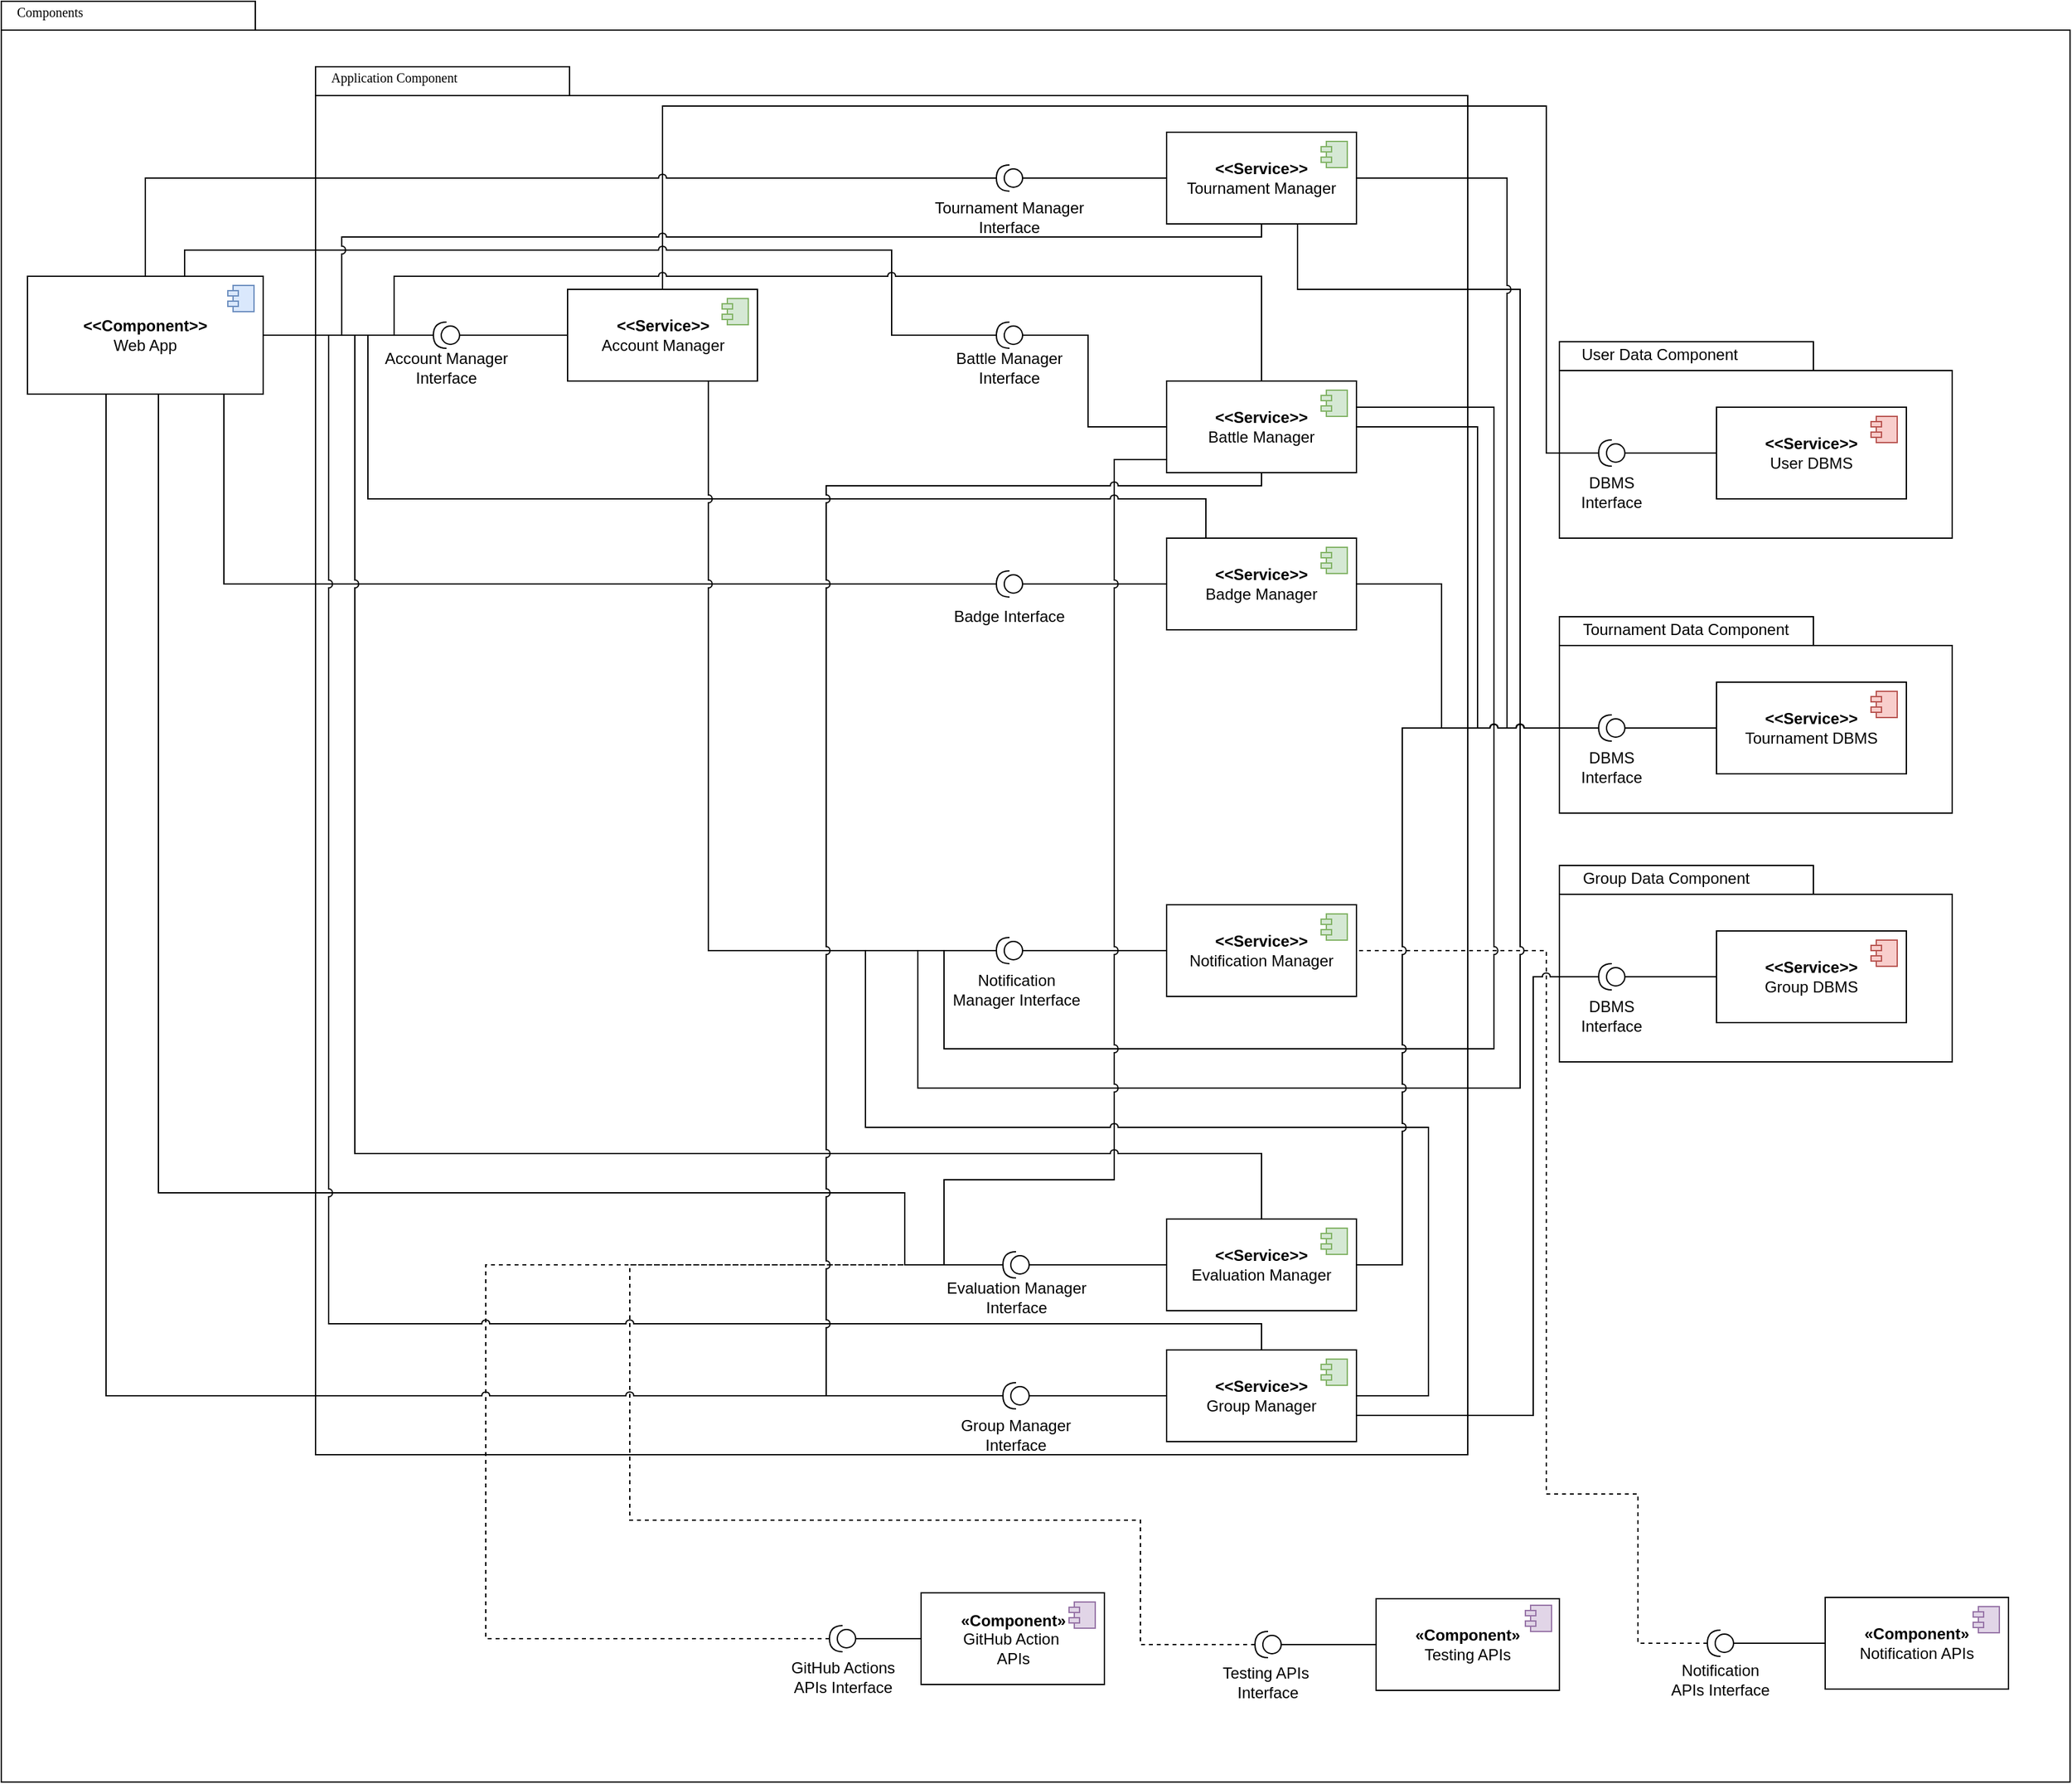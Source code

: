 <mxfile version="22.1.16" type="device">
  <diagram name="Page-1" id="OueMdNKlh8Kx6tgulEsc">
    <mxGraphModel dx="1232" dy="1146" grid="1" gridSize="10" guides="1" tooltips="1" connect="1" arrows="1" fold="1" page="1" pageScale="1" pageWidth="827" pageHeight="1169" math="0" shadow="0">
      <root>
        <mxCell id="0" />
        <mxCell id="1" parent="0" />
        <mxCell id="G7fX_YhACkhLRDJqQzmJ-1" value="" style="shape=folder;fontStyle=1;spacingTop=10;tabWidth=194;tabHeight=22;tabPosition=left;html=1;rounded=0;shadow=0;comic=0;labelBackgroundColor=none;strokeWidth=1;fillColor=none;fontFamily=Verdana;fontSize=10;align=center;" parent="1" vertex="1">
          <mxGeometry x="260" y="260" width="1580" height="1360" as="geometry" />
        </mxCell>
        <mxCell id="G7fX_YhACkhLRDJqQzmJ-2" value="Components" style="text;html=1;align=left;verticalAlign=top;spacingTop=-4;fontSize=10;fontFamily=Verdana" parent="1" vertex="1">
          <mxGeometry x="270" y="260" width="130" height="20" as="geometry" />
        </mxCell>
        <mxCell id="G7fX_YhACkhLRDJqQzmJ-3" value="&lt;div&gt;&lt;b&gt;&amp;lt;&amp;lt;Component&amp;gt;&amp;gt;&lt;/b&gt;&lt;/div&gt;&lt;div&gt;Web App&lt;br&gt;&lt;/div&gt;" style="html=1;dropTarget=0;whiteSpace=wrap;" parent="1" vertex="1">
          <mxGeometry x="280" y="470" width="180" height="90" as="geometry" />
        </mxCell>
        <mxCell id="G7fX_YhACkhLRDJqQzmJ-4" value="" style="shape=module;jettyWidth=8;jettyHeight=4;fillColor=#dae8fc;strokeColor=#6c8ebf;" parent="G7fX_YhACkhLRDJqQzmJ-3" vertex="1">
          <mxGeometry x="1" width="20" height="20" relative="1" as="geometry">
            <mxPoint x="-27" y="7" as="offset" />
          </mxGeometry>
        </mxCell>
        <mxCell id="G7fX_YhACkhLRDJqQzmJ-5" value="" style="shape=folder;fontStyle=1;spacingTop=10;tabWidth=194;tabHeight=22;tabPosition=left;html=1;rounded=0;shadow=0;comic=0;labelBackgroundColor=none;strokeWidth=1;fillColor=none;fontFamily=Verdana;fontSize=10;align=center;" parent="1" vertex="1">
          <mxGeometry x="500" y="310" width="880" height="1060" as="geometry" />
        </mxCell>
        <mxCell id="G7fX_YhACkhLRDJqQzmJ-6" value="Application Component" style="text;html=1;align=left;verticalAlign=top;spacingTop=-4;fontSize=10;fontFamily=Verdana" parent="1" vertex="1">
          <mxGeometry x="510" y="310" width="130" height="20" as="geometry" />
        </mxCell>
        <mxCell id="G7fX_YhACkhLRDJqQzmJ-7" value="&lt;div&gt;&lt;b&gt;&amp;lt;&amp;lt;Service&amp;gt;&amp;gt;&lt;/b&gt;&lt;/div&gt;&lt;div&gt;Account Manager&lt;br&gt;&lt;/div&gt;" style="html=1;dropTarget=0;whiteSpace=wrap;" parent="1" vertex="1">
          <mxGeometry x="692.5" y="480" width="145" height="70" as="geometry" />
        </mxCell>
        <mxCell id="G7fX_YhACkhLRDJqQzmJ-8" value="" style="shape=module;jettyWidth=8;jettyHeight=4;fillColor=#d5e8d4;strokeColor=#82b366;" parent="G7fX_YhACkhLRDJqQzmJ-7" vertex="1">
          <mxGeometry x="1" width="20" height="20" relative="1" as="geometry">
            <mxPoint x="-27" y="7" as="offset" />
          </mxGeometry>
        </mxCell>
        <mxCell id="G7fX_YhACkhLRDJqQzmJ-9" value="" style="ellipse;whiteSpace=wrap;html=1;align=center;aspect=fixed;fillColor=none;strokeColor=none;resizable=0;perimeter=centerPerimeter;rotatable=0;allowArrows=0;points=[];outlineConnect=1;" parent="1" vertex="1">
          <mxGeometry x="760" y="510" width="10" height="10" as="geometry" />
        </mxCell>
        <mxCell id="G7fX_YhACkhLRDJqQzmJ-10" value="&lt;div&gt;&lt;b&gt;«Component»&lt;/b&gt;&lt;/div&gt;&lt;div&gt;GitHub Action&amp;nbsp;&lt;/div&gt;&lt;div&gt;APIs&lt;/div&gt;" style="html=1;dropTarget=0;whiteSpace=wrap;" parent="1" vertex="1">
          <mxGeometry x="962.5" y="1475.5" width="140" height="70" as="geometry" />
        </mxCell>
        <mxCell id="G7fX_YhACkhLRDJqQzmJ-11" value="" style="shape=module;jettyWidth=8;jettyHeight=4;fillColor=#e1d5e7;strokeColor=#9673a6;" parent="G7fX_YhACkhLRDJqQzmJ-10" vertex="1">
          <mxGeometry x="1" width="20" height="20" relative="1" as="geometry">
            <mxPoint x="-27" y="7" as="offset" />
          </mxGeometry>
        </mxCell>
        <mxCell id="G7fX_YhACkhLRDJqQzmJ-12" style="edgeStyle=orthogonalEdgeStyle;rounded=0;orthogonalLoop=1;jettySize=auto;html=1;endArrow=none;endFill=0;" parent="1" source="G7fX_YhACkhLRDJqQzmJ-13" target="G7fX_YhACkhLRDJqQzmJ-10" edge="1">
          <mxGeometry relative="1" as="geometry" />
        </mxCell>
        <mxCell id="G7fX_YhACkhLRDJqQzmJ-13" value="" style="shape=providedRequiredInterface;html=1;verticalLabelPosition=bottom;sketch=0;rotation=-180;" parent="1" vertex="1">
          <mxGeometry x="892.5" y="1500.5" width="20" height="20" as="geometry" />
        </mxCell>
        <mxCell id="G7fX_YhACkhLRDJqQzmJ-14" value="&lt;div&gt;GitHub Actions&lt;/div&gt;&lt;div&gt;APIs Interface&lt;br&gt;&lt;/div&gt;" style="text;html=1;strokeColor=none;fillColor=none;align=center;verticalAlign=middle;whiteSpace=wrap;rounded=0;" parent="1" vertex="1">
          <mxGeometry x="837.5" y="1524.5" width="130" height="30" as="geometry" />
        </mxCell>
        <mxCell id="G7fX_YhACkhLRDJqQzmJ-15" style="edgeStyle=orthogonalEdgeStyle;rounded=0;orthogonalLoop=1;jettySize=auto;html=1;endArrow=none;endFill=0;jumpStyle=arc;" parent="1" source="G7fX_YhACkhLRDJqQzmJ-16" target="G7fX_YhACkhLRDJqQzmJ-7" edge="1">
          <mxGeometry relative="1" as="geometry" />
        </mxCell>
        <mxCell id="G7fX_YhACkhLRDJqQzmJ-16" value="" style="shape=providedRequiredInterface;html=1;verticalLabelPosition=bottom;sketch=0;rotation=-180;" parent="1" vertex="1">
          <mxGeometry x="590" y="505" width="20" height="20" as="geometry" />
        </mxCell>
        <mxCell id="G7fX_YhACkhLRDJqQzmJ-17" style="edgeStyle=orthogonalEdgeStyle;rounded=0;orthogonalLoop=1;jettySize=auto;html=1;entryX=1;entryY=0.5;entryDx=0;entryDy=0;entryPerimeter=0;endArrow=none;endFill=0;jumpStyle=arc;" parent="1" source="G7fX_YhACkhLRDJqQzmJ-3" target="G7fX_YhACkhLRDJqQzmJ-16" edge="1">
          <mxGeometry relative="1" as="geometry" />
        </mxCell>
        <mxCell id="G7fX_YhACkhLRDJqQzmJ-18" value="&lt;div&gt;Account Manager Interface&lt;/div&gt;" style="text;html=1;strokeColor=none;fillColor=none;align=center;verticalAlign=middle;whiteSpace=wrap;rounded=0;" parent="1" vertex="1">
          <mxGeometry x="545" y="525" width="110" height="30" as="geometry" />
        </mxCell>
        <mxCell id="G7fX_YhACkhLRDJqQzmJ-19" value="&lt;div&gt;&lt;b&gt;&amp;lt;&amp;lt;Service&amp;gt;&amp;gt;&lt;/b&gt;&lt;/div&gt;&lt;div&gt;Tournament Manager&lt;br&gt;&lt;/div&gt;" style="html=1;dropTarget=0;whiteSpace=wrap;" parent="1" vertex="1">
          <mxGeometry x="1150" y="360" width="145" height="70" as="geometry" />
        </mxCell>
        <mxCell id="G7fX_YhACkhLRDJqQzmJ-20" value="" style="shape=module;jettyWidth=8;jettyHeight=4;fillColor=#d5e8d4;strokeColor=#82b366;" parent="G7fX_YhACkhLRDJqQzmJ-19" vertex="1">
          <mxGeometry x="1" width="20" height="20" relative="1" as="geometry">
            <mxPoint x="-27" y="7" as="offset" />
          </mxGeometry>
        </mxCell>
        <mxCell id="G7fX_YhACkhLRDJqQzmJ-21" value="&lt;div&gt;&lt;b&gt;&amp;lt;&amp;lt;Service&amp;gt;&amp;gt;&lt;/b&gt;&lt;/div&gt;&lt;div&gt;Battle Manager&lt;br&gt;&lt;/div&gt;" style="html=1;dropTarget=0;whiteSpace=wrap;" parent="1" vertex="1">
          <mxGeometry x="1150" y="550" width="145" height="70" as="geometry" />
        </mxCell>
        <mxCell id="G7fX_YhACkhLRDJqQzmJ-22" value="" style="shape=module;jettyWidth=8;jettyHeight=4;fillColor=#d5e8d4;strokeColor=#82b366;" parent="G7fX_YhACkhLRDJqQzmJ-21" vertex="1">
          <mxGeometry x="1" width="20" height="20" relative="1" as="geometry">
            <mxPoint x="-27" y="7" as="offset" />
          </mxGeometry>
        </mxCell>
        <mxCell id="G7fX_YhACkhLRDJqQzmJ-23" value="&lt;div&gt;&lt;b&gt;&amp;lt;&amp;lt;Service&amp;gt;&amp;gt;&lt;/b&gt;&lt;/div&gt;&lt;div&gt;Badge Manager&lt;br&gt;&lt;/div&gt;" style="html=1;dropTarget=0;whiteSpace=wrap;" parent="1" vertex="1">
          <mxGeometry x="1150" y="670" width="145" height="70" as="geometry" />
        </mxCell>
        <mxCell id="G7fX_YhACkhLRDJqQzmJ-24" value="" style="shape=module;jettyWidth=8;jettyHeight=4;fillColor=#d5e8d4;strokeColor=#82b366;" parent="G7fX_YhACkhLRDJqQzmJ-23" vertex="1">
          <mxGeometry x="1" width="20" height="20" relative="1" as="geometry">
            <mxPoint x="-27" y="7" as="offset" />
          </mxGeometry>
        </mxCell>
        <mxCell id="G7fX_YhACkhLRDJqQzmJ-25" style="edgeStyle=orthogonalEdgeStyle;rounded=0;orthogonalLoop=1;jettySize=auto;html=1;endArrow=none;endFill=0;jumpStyle=arc;" parent="1" source="G7fX_YhACkhLRDJqQzmJ-26" target="G7fX_YhACkhLRDJqQzmJ-19" edge="1">
          <mxGeometry relative="1" as="geometry" />
        </mxCell>
        <mxCell id="G7fX_YhACkhLRDJqQzmJ-26" value="" style="shape=providedRequiredInterface;html=1;verticalLabelPosition=bottom;sketch=0;rotation=-180;" parent="1" vertex="1">
          <mxGeometry x="1020" y="385" width="20" height="20" as="geometry" />
        </mxCell>
        <mxCell id="G7fX_YhACkhLRDJqQzmJ-27" style="edgeStyle=orthogonalEdgeStyle;rounded=0;orthogonalLoop=1;jettySize=auto;html=1;entryX=0;entryY=0.5;entryDx=0;entryDy=0;endArrow=none;endFill=0;jumpStyle=arc;" parent="1" source="G7fX_YhACkhLRDJqQzmJ-28" target="G7fX_YhACkhLRDJqQzmJ-21" edge="1">
          <mxGeometry relative="1" as="geometry">
            <Array as="points">
              <mxPoint x="1090" y="515" />
              <mxPoint x="1090" y="585" />
            </Array>
          </mxGeometry>
        </mxCell>
        <mxCell id="G7fX_YhACkhLRDJqQzmJ-28" value="" style="shape=providedRequiredInterface;html=1;verticalLabelPosition=bottom;sketch=0;rotation=-180;" parent="1" vertex="1">
          <mxGeometry x="1020" y="505" width="20" height="20" as="geometry" />
        </mxCell>
        <mxCell id="G7fX_YhACkhLRDJqQzmJ-29" style="edgeStyle=orthogonalEdgeStyle;rounded=0;orthogonalLoop=1;jettySize=auto;html=1;endArrow=none;endFill=0;jumpStyle=arc;" parent="1" source="G7fX_YhACkhLRDJqQzmJ-30" target="G7fX_YhACkhLRDJqQzmJ-23" edge="1">
          <mxGeometry relative="1" as="geometry" />
        </mxCell>
        <mxCell id="G7fX_YhACkhLRDJqQzmJ-30" value="" style="shape=providedRequiredInterface;html=1;verticalLabelPosition=bottom;sketch=0;rotation=-180;" parent="1" vertex="1">
          <mxGeometry x="1020" y="695" width="20" height="20" as="geometry" />
        </mxCell>
        <mxCell id="G7fX_YhACkhLRDJqQzmJ-31" value="Tournament Manager Interface" style="text;html=1;strokeColor=none;fillColor=none;align=center;verticalAlign=middle;whiteSpace=wrap;rounded=0;" parent="1" vertex="1">
          <mxGeometry x="970" y="410" width="120" height="30" as="geometry" />
        </mxCell>
        <mxCell id="G7fX_YhACkhLRDJqQzmJ-32" value="Battle Manager Interface" style="text;html=1;strokeColor=none;fillColor=none;align=center;verticalAlign=middle;whiteSpace=wrap;rounded=0;" parent="1" vertex="1">
          <mxGeometry x="980" y="525" width="100" height="30" as="geometry" />
        </mxCell>
        <mxCell id="G7fX_YhACkhLRDJqQzmJ-33" value="Badge Interface" style="text;html=1;strokeColor=none;fillColor=none;align=center;verticalAlign=middle;whiteSpace=wrap;rounded=0;" parent="1" vertex="1">
          <mxGeometry x="980" y="715" width="100" height="30" as="geometry" />
        </mxCell>
        <mxCell id="G7fX_YhACkhLRDJqQzmJ-42" value="&lt;div&gt;&lt;b&gt;«Component»&lt;/b&gt;&lt;/div&gt;&lt;div&gt;Testing APIs&lt;/div&gt;" style="html=1;dropTarget=0;whiteSpace=wrap;" parent="1" vertex="1">
          <mxGeometry x="1310" y="1480" width="140" height="70" as="geometry" />
        </mxCell>
        <mxCell id="G7fX_YhACkhLRDJqQzmJ-43" value="" style="shape=module;jettyWidth=8;jettyHeight=4;fillColor=#e1d5e7;strokeColor=#9673a6;" parent="G7fX_YhACkhLRDJqQzmJ-42" vertex="1">
          <mxGeometry x="1" width="20" height="20" relative="1" as="geometry">
            <mxPoint x="-26" y="5" as="offset" />
          </mxGeometry>
        </mxCell>
        <mxCell id="G7fX_YhACkhLRDJqQzmJ-44" style="edgeStyle=orthogonalEdgeStyle;rounded=0;orthogonalLoop=1;jettySize=auto;html=1;entryX=0;entryY=0.5;entryDx=0;entryDy=0;endArrow=none;endFill=0;" parent="1" source="G7fX_YhACkhLRDJqQzmJ-45" target="G7fX_YhACkhLRDJqQzmJ-42" edge="1">
          <mxGeometry relative="1" as="geometry" />
        </mxCell>
        <mxCell id="G7fX_YhACkhLRDJqQzmJ-45" value="" style="shape=providedRequiredInterface;html=1;verticalLabelPosition=bottom;sketch=0;rotation=-180;" parent="1" vertex="1">
          <mxGeometry x="1217.5" y="1505" width="20" height="20" as="geometry" />
        </mxCell>
        <mxCell id="G7fX_YhACkhLRDJqQzmJ-46" value="&lt;div&gt;Testing APIs&amp;nbsp;&lt;/div&gt;&lt;div&gt;Interface&lt;/div&gt;" style="text;html=1;strokeColor=none;fillColor=none;align=center;verticalAlign=middle;whiteSpace=wrap;rounded=0;" parent="1" vertex="1">
          <mxGeometry x="1179" y="1529" width="97" height="30" as="geometry" />
        </mxCell>
        <mxCell id="G7fX_YhACkhLRDJqQzmJ-47" value="" style="shape=folder;fontStyle=1;spacingTop=10;tabWidth=194;tabHeight=22;tabPosition=left;html=1;rounded=0;shadow=0;comic=0;labelBackgroundColor=none;strokeWidth=1;fillColor=none;fontFamily=Verdana;fontSize=10;align=center;" parent="1" vertex="1">
          <mxGeometry x="1450" y="520" width="300" height="150" as="geometry" />
        </mxCell>
        <mxCell id="G7fX_YhACkhLRDJqQzmJ-48" value="&amp;nbsp;User Data Component" style="text;html=1;strokeColor=none;fillColor=none;align=center;verticalAlign=middle;whiteSpace=wrap;rounded=0;" parent="1" vertex="1">
          <mxGeometry x="1450" y="520" width="150" height="20" as="geometry" />
        </mxCell>
        <mxCell id="G7fX_YhACkhLRDJqQzmJ-49" value="&lt;div&gt;&lt;b&gt;&amp;lt;&amp;lt;Service&amp;gt;&amp;gt;&lt;/b&gt;&lt;/div&gt;User DBMS" style="html=1;dropTarget=0;whiteSpace=wrap;" parent="1" vertex="1">
          <mxGeometry x="1570" y="570" width="145" height="70" as="geometry" />
        </mxCell>
        <mxCell id="G7fX_YhACkhLRDJqQzmJ-50" value="" style="shape=module;jettyWidth=8;jettyHeight=4;fillColor=#f8cecc;strokeColor=#b85450;" parent="G7fX_YhACkhLRDJqQzmJ-49" vertex="1">
          <mxGeometry x="1" width="20" height="20" relative="1" as="geometry">
            <mxPoint x="-27" y="7" as="offset" />
          </mxGeometry>
        </mxCell>
        <mxCell id="G7fX_YhACkhLRDJqQzmJ-51" style="edgeStyle=orthogonalEdgeStyle;rounded=0;orthogonalLoop=1;jettySize=auto;html=1;endArrow=none;endFill=0;jumpStyle=arc;" parent="1" source="G7fX_YhACkhLRDJqQzmJ-53" target="G7fX_YhACkhLRDJqQzmJ-49" edge="1">
          <mxGeometry relative="1" as="geometry" />
        </mxCell>
        <mxCell id="G7fX_YhACkhLRDJqQzmJ-53" value="" style="shape=providedRequiredInterface;html=1;verticalLabelPosition=bottom;sketch=0;rotation=-180;" parent="1" vertex="1">
          <mxGeometry x="1480" y="595" width="20" height="20" as="geometry" />
        </mxCell>
        <mxCell id="G7fX_YhACkhLRDJqQzmJ-54" value="DBMS Interface" style="text;html=1;strokeColor=none;fillColor=none;align=center;verticalAlign=middle;whiteSpace=wrap;rounded=0;" parent="1" vertex="1">
          <mxGeometry x="1460" y="620" width="60" height="30" as="geometry" />
        </mxCell>
        <mxCell id="G7fX_YhACkhLRDJqQzmJ-59" value="&lt;div&gt;&lt;b&gt;&amp;lt;&amp;lt;Service&amp;gt;&amp;gt;&lt;/b&gt;&lt;/div&gt;Notification Manager" style="html=1;dropTarget=0;whiteSpace=wrap;" parent="1" vertex="1">
          <mxGeometry x="1150" y="950" width="145" height="70" as="geometry" />
        </mxCell>
        <mxCell id="G7fX_YhACkhLRDJqQzmJ-60" value="" style="shape=module;jettyWidth=8;jettyHeight=4;fillColor=#d5e8d4;strokeColor=#82b366;" parent="G7fX_YhACkhLRDJqQzmJ-59" vertex="1">
          <mxGeometry x="1" width="20" height="20" relative="1" as="geometry">
            <mxPoint x="-27" y="7" as="offset" />
          </mxGeometry>
        </mxCell>
        <mxCell id="G7fX_YhACkhLRDJqQzmJ-61" style="edgeStyle=orthogonalEdgeStyle;rounded=0;orthogonalLoop=1;jettySize=auto;html=1;endArrow=none;endFill=0;jumpStyle=arc;" parent="1" source="G7fX_YhACkhLRDJqQzmJ-62" target="G7fX_YhACkhLRDJqQzmJ-59" edge="1">
          <mxGeometry relative="1" as="geometry" />
        </mxCell>
        <mxCell id="G7fX_YhACkhLRDJqQzmJ-62" value="" style="shape=providedRequiredInterface;html=1;verticalLabelPosition=bottom;sketch=0;rotation=-180;" parent="1" vertex="1">
          <mxGeometry x="1020" y="975" width="20" height="20" as="geometry" />
        </mxCell>
        <mxCell id="G7fX_YhACkhLRDJqQzmJ-63" value="Notification Manager Interface" style="text;html=1;strokeColor=none;fillColor=none;align=center;verticalAlign=middle;whiteSpace=wrap;rounded=0;" parent="1" vertex="1">
          <mxGeometry x="982.5" y="1000" width="105" height="30" as="geometry" />
        </mxCell>
        <mxCell id="G7fX_YhACkhLRDJqQzmJ-64" value="&lt;div&gt;&lt;b&gt;«Component»&lt;/b&gt;&lt;/div&gt;&lt;div&gt;Notification APIs&lt;/div&gt;" style="html=1;dropTarget=0;whiteSpace=wrap;" parent="1" vertex="1">
          <mxGeometry x="1653" y="1479" width="140" height="70" as="geometry" />
        </mxCell>
        <mxCell id="G7fX_YhACkhLRDJqQzmJ-65" value="" style="shape=module;jettyWidth=8;jettyHeight=4;fillColor=#e1d5e7;strokeColor=#9673a6;" parent="G7fX_YhACkhLRDJqQzmJ-64" vertex="1">
          <mxGeometry x="1" width="20" height="20" relative="1" as="geometry">
            <mxPoint x="-27" y="7" as="offset" />
          </mxGeometry>
        </mxCell>
        <mxCell id="G7fX_YhACkhLRDJqQzmJ-66" style="edgeStyle=orthogonalEdgeStyle;rounded=0;orthogonalLoop=1;jettySize=auto;html=1;endArrow=none;endFill=0;jumpStyle=arc;" parent="1" source="G7fX_YhACkhLRDJqQzmJ-68" target="G7fX_YhACkhLRDJqQzmJ-64" edge="1">
          <mxGeometry relative="1" as="geometry" />
        </mxCell>
        <mxCell id="G7fX_YhACkhLRDJqQzmJ-67" style="edgeStyle=orthogonalEdgeStyle;rounded=0;orthogonalLoop=1;jettySize=auto;html=1;jumpStyle=arc;endArrow=none;endFill=0;dashed=1;" parent="1" source="G7fX_YhACkhLRDJqQzmJ-68" target="G7fX_YhACkhLRDJqQzmJ-59" edge="1">
          <mxGeometry relative="1" as="geometry">
            <Array as="points">
              <mxPoint x="1510" y="1514" />
              <mxPoint x="1510" y="1400" />
              <mxPoint x="1440" y="1400" />
              <mxPoint x="1440" y="985" />
            </Array>
          </mxGeometry>
        </mxCell>
        <mxCell id="G7fX_YhACkhLRDJqQzmJ-68" value="" style="shape=providedRequiredInterface;html=1;verticalLabelPosition=bottom;sketch=0;rotation=-180;" parent="1" vertex="1">
          <mxGeometry x="1563" y="1504" width="20" height="20" as="geometry" />
        </mxCell>
        <mxCell id="G7fX_YhACkhLRDJqQzmJ-69" value="&lt;div&gt;Notification&lt;/div&gt;&lt;div&gt;APIs Interface&lt;br&gt;&lt;/div&gt;" style="text;html=1;strokeColor=none;fillColor=none;align=center;verticalAlign=middle;whiteSpace=wrap;rounded=0;" parent="1" vertex="1">
          <mxGeometry x="1531" y="1524" width="84" height="35" as="geometry" />
        </mxCell>
        <mxCell id="G7fX_YhACkhLRDJqQzmJ-71" style="edgeStyle=orthogonalEdgeStyle;rounded=0;orthogonalLoop=1;jettySize=auto;html=1;entryX=1;entryY=0.5;entryDx=0;entryDy=0;entryPerimeter=0;endArrow=none;endFill=0;jumpStyle=arc;" parent="1" source="G7fX_YhACkhLRDJqQzmJ-19" target="G7fX_YhACkhLRDJqQzmJ-62" edge="1">
          <mxGeometry relative="1" as="geometry">
            <Array as="points">
              <mxPoint x="1250" y="480" />
              <mxPoint x="1420" y="480" />
              <mxPoint x="1420" y="1090" />
              <mxPoint x="960" y="1090" />
              <mxPoint x="960" y="985" />
            </Array>
          </mxGeometry>
        </mxCell>
        <mxCell id="G7fX_YhACkhLRDJqQzmJ-72" style="edgeStyle=orthogonalEdgeStyle;rounded=0;orthogonalLoop=1;jettySize=auto;html=1;entryX=1;entryY=0.5;entryDx=0;entryDy=0;entryPerimeter=0;endArrow=none;endFill=0;jumpStyle=arc;" parent="1" source="G7fX_YhACkhLRDJqQzmJ-21" target="G7fX_YhACkhLRDJqQzmJ-62" edge="1">
          <mxGeometry relative="1" as="geometry">
            <Array as="points">
              <mxPoint x="1400" y="570" />
              <mxPoint x="1400" y="1060" />
              <mxPoint x="980" y="1060" />
              <mxPoint x="980" y="985" />
            </Array>
          </mxGeometry>
        </mxCell>
        <mxCell id="G7fX_YhACkhLRDJqQzmJ-73" value="&lt;div&gt;&lt;b&gt;&amp;lt;&amp;lt;Service&amp;gt;&amp;gt;&lt;/b&gt;&lt;/div&gt;Evaluation Manager" style="html=1;dropTarget=0;whiteSpace=wrap;" parent="1" vertex="1">
          <mxGeometry x="1150" y="1190" width="145" height="70" as="geometry" />
        </mxCell>
        <mxCell id="G7fX_YhACkhLRDJqQzmJ-74" value="" style="shape=module;jettyWidth=8;jettyHeight=4;fillColor=#d5e8d4;strokeColor=#82b366;" parent="G7fX_YhACkhLRDJqQzmJ-73" vertex="1">
          <mxGeometry x="1" width="20" height="20" relative="1" as="geometry">
            <mxPoint x="-27" y="7" as="offset" />
          </mxGeometry>
        </mxCell>
        <mxCell id="G7fX_YhACkhLRDJqQzmJ-75" style="edgeStyle=orthogonalEdgeStyle;rounded=0;orthogonalLoop=1;jettySize=auto;html=1;endArrow=none;endFill=0;jumpStyle=arc;" parent="1" source="G7fX_YhACkhLRDJqQzmJ-77" target="G7fX_YhACkhLRDJqQzmJ-73" edge="1">
          <mxGeometry relative="1" as="geometry" />
        </mxCell>
        <mxCell id="G7fX_YhACkhLRDJqQzmJ-77" value="" style="shape=providedRequiredInterface;html=1;verticalLabelPosition=bottom;sketch=0;rotation=-180;" parent="1" vertex="1">
          <mxGeometry x="1025" y="1215" width="20" height="20" as="geometry" />
        </mxCell>
        <mxCell id="G7fX_YhACkhLRDJqQzmJ-78" value="Evaluation Manager Interface" style="text;html=1;strokeColor=none;fillColor=none;align=center;verticalAlign=middle;whiteSpace=wrap;rounded=0;" parent="1" vertex="1">
          <mxGeometry x="977.5" y="1235" width="115" height="30" as="geometry" />
        </mxCell>
        <mxCell id="G7fX_YhACkhLRDJqQzmJ-79" style="edgeStyle=orthogonalEdgeStyle;rounded=0;orthogonalLoop=1;jettySize=auto;html=1;entryX=1;entryY=0.5;entryDx=0;entryDy=0;entryPerimeter=0;endArrow=none;endFill=0;jumpStyle=arc;" parent="1" source="G7fX_YhACkhLRDJqQzmJ-21" target="G7fX_YhACkhLRDJqQzmJ-77" edge="1">
          <mxGeometry relative="1" as="geometry">
            <Array as="points">
              <mxPoint x="1110" y="610" />
              <mxPoint x="1110" y="1160" />
              <mxPoint x="980" y="1160" />
              <mxPoint x="980" y="1225" />
            </Array>
          </mxGeometry>
        </mxCell>
        <mxCell id="G7fX_YhACkhLRDJqQzmJ-80" style="edgeStyle=orthogonalEdgeStyle;rounded=0;orthogonalLoop=1;jettySize=auto;html=1;entryX=1;entryY=0.5;entryDx=0;entryDy=0;entryPerimeter=0;endArrow=none;endFill=0;jumpStyle=arc;dashed=1;" parent="1" source="G7fX_YhACkhLRDJqQzmJ-45" target="G7fX_YhACkhLRDJqQzmJ-77" edge="1">
          <mxGeometry relative="1" as="geometry">
            <Array as="points">
              <mxPoint x="1130" y="1515" />
              <mxPoint x="1130" y="1420" />
              <mxPoint x="740" y="1420" />
              <mxPoint x="740" y="1225" />
            </Array>
          </mxGeometry>
        </mxCell>
        <mxCell id="G7fX_YhACkhLRDJqQzmJ-81" style="edgeStyle=orthogonalEdgeStyle;rounded=0;orthogonalLoop=1;jettySize=auto;html=1;entryX=1;entryY=0.5;entryDx=0;entryDy=0;entryPerimeter=0;endArrow=none;endFill=0;dashed=1;jumpStyle=arc;" parent="1" source="G7fX_YhACkhLRDJqQzmJ-13" target="G7fX_YhACkhLRDJqQzmJ-77" edge="1">
          <mxGeometry relative="1" as="geometry">
            <Array as="points">
              <mxPoint x="630" y="1510" />
              <mxPoint x="630" y="1225" />
            </Array>
          </mxGeometry>
        </mxCell>
        <mxCell id="G7fX_YhACkhLRDJqQzmJ-84" style="edgeStyle=orthogonalEdgeStyle;rounded=0;orthogonalLoop=1;jettySize=auto;html=1;endArrow=none;endFill=0;jumpStyle=arc;" parent="1" source="G7fX_YhACkhLRDJqQzmJ-85" target="G7fX_YhACkhLRDJqQzmJ-87" edge="1">
          <mxGeometry relative="1" as="geometry" />
        </mxCell>
        <mxCell id="G7fX_YhACkhLRDJqQzmJ-85" value="&lt;div&gt;&lt;b&gt;&amp;lt;&amp;lt;Service&amp;gt;&amp;gt;&lt;/b&gt;&lt;/div&gt;Group Manager" style="html=1;dropTarget=0;whiteSpace=wrap;" parent="1" vertex="1">
          <mxGeometry x="1150" y="1290" width="145" height="70" as="geometry" />
        </mxCell>
        <mxCell id="G7fX_YhACkhLRDJqQzmJ-86" value="" style="shape=module;jettyWidth=8;jettyHeight=4;fillColor=#d5e8d4;strokeColor=#82b366;" parent="G7fX_YhACkhLRDJqQzmJ-85" vertex="1">
          <mxGeometry x="1" width="20" height="20" relative="1" as="geometry">
            <mxPoint x="-27" y="7" as="offset" />
          </mxGeometry>
        </mxCell>
        <mxCell id="G7fX_YhACkhLRDJqQzmJ-87" value="" style="shape=providedRequiredInterface;html=1;verticalLabelPosition=bottom;sketch=0;rotation=-180;" parent="1" vertex="1">
          <mxGeometry x="1025" y="1315" width="20" height="20" as="geometry" />
        </mxCell>
        <mxCell id="G7fX_YhACkhLRDJqQzmJ-88" value="&lt;div&gt;Group Manager&lt;/div&gt;&lt;div&gt;Interface&lt;br&gt;&lt;/div&gt;" style="text;html=1;strokeColor=none;fillColor=none;align=center;verticalAlign=middle;whiteSpace=wrap;rounded=0;" parent="1" vertex="1">
          <mxGeometry x="989" y="1340" width="92" height="30" as="geometry" />
        </mxCell>
        <mxCell id="G7fX_YhACkhLRDJqQzmJ-89" style="edgeStyle=orthogonalEdgeStyle;rounded=0;orthogonalLoop=1;jettySize=auto;html=1;entryX=1;entryY=0.5;entryDx=0;entryDy=0;entryPerimeter=0;jumpStyle=arc;endArrow=none;endFill=0;" parent="1" source="G7fX_YhACkhLRDJqQzmJ-85" target="G7fX_YhACkhLRDJqQzmJ-62" edge="1">
          <mxGeometry relative="1" as="geometry">
            <Array as="points">
              <mxPoint x="1350" y="1325" />
              <mxPoint x="1350" y="1120" />
              <mxPoint x="920" y="1120" />
              <mxPoint x="920" y="985" />
            </Array>
          </mxGeometry>
        </mxCell>
        <mxCell id="G7fX_YhACkhLRDJqQzmJ-93" value="" style="shape=folder;fontStyle=1;spacingTop=10;tabWidth=194;tabHeight=22;tabPosition=left;html=1;rounded=0;shadow=0;comic=0;labelBackgroundColor=none;strokeWidth=1;fillColor=none;fontFamily=Verdana;fontSize=10;align=center;" parent="1" vertex="1">
          <mxGeometry x="1450" y="730" width="300" height="150" as="geometry" />
        </mxCell>
        <mxCell id="G7fX_YhACkhLRDJqQzmJ-94" value="&amp;nbsp;Tournament Data Component" style="text;html=1;strokeColor=none;fillColor=none;align=center;verticalAlign=middle;whiteSpace=wrap;rounded=0;" parent="1" vertex="1">
          <mxGeometry x="1450" y="730" width="190" height="20" as="geometry" />
        </mxCell>
        <mxCell id="G7fX_YhACkhLRDJqQzmJ-95" value="&lt;div&gt;&lt;b&gt;&amp;lt;&amp;lt;Service&amp;gt;&amp;gt;&lt;/b&gt;&lt;/div&gt;Tournament DBMS" style="html=1;dropTarget=0;whiteSpace=wrap;" parent="1" vertex="1">
          <mxGeometry x="1570" y="780" width="145" height="70" as="geometry" />
        </mxCell>
        <mxCell id="G7fX_YhACkhLRDJqQzmJ-96" value="" style="shape=module;jettyWidth=8;jettyHeight=4;fillColor=#f8cecc;strokeColor=#b85450;" parent="G7fX_YhACkhLRDJqQzmJ-95" vertex="1">
          <mxGeometry x="1" width="20" height="20" relative="1" as="geometry">
            <mxPoint x="-27" y="7" as="offset" />
          </mxGeometry>
        </mxCell>
        <mxCell id="G7fX_YhACkhLRDJqQzmJ-97" style="edgeStyle=orthogonalEdgeStyle;rounded=0;orthogonalLoop=1;jettySize=auto;html=1;endArrow=none;endFill=0;jumpStyle=arc;" parent="1" source="G7fX_YhACkhLRDJqQzmJ-98" target="G7fX_YhACkhLRDJqQzmJ-95" edge="1">
          <mxGeometry relative="1" as="geometry" />
        </mxCell>
        <mxCell id="G7fX_YhACkhLRDJqQzmJ-98" value="" style="shape=providedRequiredInterface;html=1;verticalLabelPosition=bottom;sketch=0;rotation=-180;" parent="1" vertex="1">
          <mxGeometry x="1480" y="805" width="20" height="20" as="geometry" />
        </mxCell>
        <mxCell id="G7fX_YhACkhLRDJqQzmJ-99" value="DBMS Interface" style="text;html=1;strokeColor=none;fillColor=none;align=center;verticalAlign=middle;whiteSpace=wrap;rounded=0;" parent="1" vertex="1">
          <mxGeometry x="1460" y="830" width="60" height="30" as="geometry" />
        </mxCell>
        <mxCell id="G7fX_YhACkhLRDJqQzmJ-100" style="edgeStyle=orthogonalEdgeStyle;rounded=0;orthogonalLoop=1;jettySize=auto;html=1;entryX=1;entryY=0.5;entryDx=0;entryDy=0;entryPerimeter=0;endArrow=none;endFill=0;jumpStyle=arc;" parent="1" source="G7fX_YhACkhLRDJqQzmJ-21" target="G7fX_YhACkhLRDJqQzmJ-98" edge="1">
          <mxGeometry relative="1" as="geometry" />
        </mxCell>
        <mxCell id="G7fX_YhACkhLRDJqQzmJ-101" style="edgeStyle=orthogonalEdgeStyle;rounded=0;orthogonalLoop=1;jettySize=auto;html=1;entryX=1;entryY=0.5;entryDx=0;entryDy=0;entryPerimeter=0;endArrow=none;endFill=0;jumpStyle=arc;" parent="1" source="G7fX_YhACkhLRDJqQzmJ-19" target="G7fX_YhACkhLRDJqQzmJ-98" edge="1">
          <mxGeometry relative="1" as="geometry">
            <Array as="points">
              <mxPoint x="1410" y="395" />
              <mxPoint x="1410" y="815" />
            </Array>
          </mxGeometry>
        </mxCell>
        <mxCell id="G7fX_YhACkhLRDJqQzmJ-102" style="edgeStyle=orthogonalEdgeStyle;rounded=0;orthogonalLoop=1;jettySize=auto;html=1;entryX=1;entryY=0.5;entryDx=0;entryDy=0;entryPerimeter=0;jumpStyle=arc;endArrow=none;endFill=0;" parent="1" source="G7fX_YhACkhLRDJqQzmJ-23" target="G7fX_YhACkhLRDJqQzmJ-98" edge="1">
          <mxGeometry relative="1" as="geometry">
            <Array as="points">
              <mxPoint x="1360" y="705" />
              <mxPoint x="1360" y="815" />
            </Array>
          </mxGeometry>
        </mxCell>
        <mxCell id="G7fX_YhACkhLRDJqQzmJ-103" style="edgeStyle=orthogonalEdgeStyle;rounded=0;orthogonalLoop=1;jettySize=auto;html=1;entryX=1;entryY=0.5;entryDx=0;entryDy=0;entryPerimeter=0;endArrow=none;endFill=0;jumpStyle=arc;" parent="1" source="G7fX_YhACkhLRDJqQzmJ-7" target="G7fX_YhACkhLRDJqQzmJ-53" edge="1">
          <mxGeometry relative="1" as="geometry">
            <Array as="points">
              <mxPoint x="765" y="340" />
              <mxPoint x="1440" y="340" />
              <mxPoint x="1440" y="605" />
            </Array>
          </mxGeometry>
        </mxCell>
        <mxCell id="G7fX_YhACkhLRDJqQzmJ-106" value="" style="shape=folder;fontStyle=1;spacingTop=10;tabWidth=194;tabHeight=22;tabPosition=left;html=1;rounded=0;shadow=0;comic=0;labelBackgroundColor=none;strokeWidth=1;fillColor=none;fontFamily=Verdana;fontSize=10;align=center;" parent="1" vertex="1">
          <mxGeometry x="1450" y="920" width="300" height="150" as="geometry" />
        </mxCell>
        <mxCell id="G7fX_YhACkhLRDJqQzmJ-107" value="&amp;nbsp;Group Data Component" style="text;html=1;strokeColor=none;fillColor=none;align=center;verticalAlign=middle;whiteSpace=wrap;rounded=0;" parent="1" vertex="1">
          <mxGeometry x="1450" y="920" width="160" height="20" as="geometry" />
        </mxCell>
        <mxCell id="G7fX_YhACkhLRDJqQzmJ-108" value="&lt;div&gt;&lt;b&gt;&amp;lt;&amp;lt;Service&amp;gt;&amp;gt;&lt;/b&gt;&lt;/div&gt;Group DBMS" style="html=1;dropTarget=0;whiteSpace=wrap;" parent="1" vertex="1">
          <mxGeometry x="1570" y="970" width="145" height="70" as="geometry" />
        </mxCell>
        <mxCell id="G7fX_YhACkhLRDJqQzmJ-109" value="" style="shape=module;jettyWidth=8;jettyHeight=4;fillColor=#f8cecc;strokeColor=#b85450;" parent="G7fX_YhACkhLRDJqQzmJ-108" vertex="1">
          <mxGeometry x="1" width="20" height="20" relative="1" as="geometry">
            <mxPoint x="-27" y="7" as="offset" />
          </mxGeometry>
        </mxCell>
        <mxCell id="G7fX_YhACkhLRDJqQzmJ-110" style="edgeStyle=orthogonalEdgeStyle;rounded=0;orthogonalLoop=1;jettySize=auto;html=1;endArrow=none;endFill=0;jumpStyle=arc;" parent="1" source="G7fX_YhACkhLRDJqQzmJ-111" target="G7fX_YhACkhLRDJqQzmJ-108" edge="1">
          <mxGeometry relative="1" as="geometry" />
        </mxCell>
        <mxCell id="G7fX_YhACkhLRDJqQzmJ-111" value="" style="shape=providedRequiredInterface;html=1;verticalLabelPosition=bottom;sketch=0;rotation=-180;" parent="1" vertex="1">
          <mxGeometry x="1480" y="995" width="20" height="20" as="geometry" />
        </mxCell>
        <mxCell id="G7fX_YhACkhLRDJqQzmJ-112" value="DBMS Interface" style="text;html=1;strokeColor=none;fillColor=none;align=center;verticalAlign=middle;whiteSpace=wrap;rounded=0;" parent="1" vertex="1">
          <mxGeometry x="1460" y="1020" width="60" height="30" as="geometry" />
        </mxCell>
        <mxCell id="G7fX_YhACkhLRDJqQzmJ-113" style="edgeStyle=orthogonalEdgeStyle;rounded=0;orthogonalLoop=1;jettySize=auto;html=1;entryX=1;entryY=0.5;entryDx=0;entryDy=0;entryPerimeter=0;endArrow=none;endFill=0;jumpStyle=arc;" parent="1" source="G7fX_YhACkhLRDJqQzmJ-85" target="G7fX_YhACkhLRDJqQzmJ-111" edge="1">
          <mxGeometry relative="1" as="geometry">
            <Array as="points">
              <mxPoint x="1430" y="1340" />
              <mxPoint x="1430" y="1005" />
            </Array>
          </mxGeometry>
        </mxCell>
        <mxCell id="G7fX_YhACkhLRDJqQzmJ-114" style="edgeStyle=orthogonalEdgeStyle;rounded=0;orthogonalLoop=1;jettySize=auto;html=1;entryX=1;entryY=0.5;entryDx=0;entryDy=0;entryPerimeter=0;endArrow=none;endFill=0;jumpStyle=arc;" parent="1" source="G7fX_YhACkhLRDJqQzmJ-73" target="G7fX_YhACkhLRDJqQzmJ-98" edge="1">
          <mxGeometry relative="1" as="geometry">
            <Array as="points">
              <mxPoint x="1330" y="1225" />
              <mxPoint x="1330" y="815" />
            </Array>
          </mxGeometry>
        </mxCell>
        <mxCell id="ERWGtbPGF028gDJb0S7q-1" style="edgeStyle=orthogonalEdgeStyle;rounded=0;orthogonalLoop=1;jettySize=auto;html=1;entryX=1;entryY=0.5;entryDx=0;entryDy=0;entryPerimeter=0;endArrow=none;endFill=0;jumpStyle=arc;" parent="1" source="G7fX_YhACkhLRDJqQzmJ-3" target="G7fX_YhACkhLRDJqQzmJ-26" edge="1">
          <mxGeometry relative="1" as="geometry">
            <Array as="points">
              <mxPoint x="370" y="395" />
            </Array>
          </mxGeometry>
        </mxCell>
        <mxCell id="ERWGtbPGF028gDJb0S7q-2" style="edgeStyle=orthogonalEdgeStyle;rounded=0;orthogonalLoop=1;jettySize=auto;html=1;entryX=1;entryY=0.5;entryDx=0;entryDy=0;entryPerimeter=0;endArrow=none;endFill=0;jumpStyle=arc;" parent="1" source="G7fX_YhACkhLRDJqQzmJ-3" target="G7fX_YhACkhLRDJqQzmJ-28" edge="1">
          <mxGeometry relative="1" as="geometry">
            <Array as="points">
              <mxPoint x="400" y="450" />
              <mxPoint x="940" y="450" />
              <mxPoint x="940" y="515" />
            </Array>
          </mxGeometry>
        </mxCell>
        <mxCell id="ERWGtbPGF028gDJb0S7q-3" style="edgeStyle=orthogonalEdgeStyle;rounded=0;orthogonalLoop=1;jettySize=auto;html=1;entryX=1;entryY=0.5;entryDx=0;entryDy=0;entryPerimeter=0;endArrow=none;endFill=0;jumpStyle=arc;" parent="1" source="G7fX_YhACkhLRDJqQzmJ-3" target="G7fX_YhACkhLRDJqQzmJ-30" edge="1">
          <mxGeometry relative="1" as="geometry">
            <Array as="points">
              <mxPoint x="430" y="705" />
            </Array>
          </mxGeometry>
        </mxCell>
        <mxCell id="ERWGtbPGF028gDJb0S7q-4" style="edgeStyle=orthogonalEdgeStyle;rounded=0;orthogonalLoop=1;jettySize=auto;html=1;entryX=1;entryY=0.5;entryDx=0;entryDy=0;entryPerimeter=0;endArrow=none;endFill=0;jumpStyle=arc;" parent="1" source="G7fX_YhACkhLRDJqQzmJ-3" target="G7fX_YhACkhLRDJqQzmJ-77" edge="1">
          <mxGeometry relative="1" as="geometry">
            <Array as="points">
              <mxPoint x="380" y="1170" />
              <mxPoint x="950" y="1170" />
              <mxPoint x="950" y="1225" />
            </Array>
          </mxGeometry>
        </mxCell>
        <mxCell id="ERWGtbPGF028gDJb0S7q-5" style="edgeStyle=orthogonalEdgeStyle;rounded=0;orthogonalLoop=1;jettySize=auto;html=1;entryX=1;entryY=0.5;entryDx=0;entryDy=0;entryPerimeter=0;jumpStyle=arc;endArrow=none;endFill=0;" parent="1" source="G7fX_YhACkhLRDJqQzmJ-3" target="G7fX_YhACkhLRDJqQzmJ-87" edge="1">
          <mxGeometry relative="1" as="geometry">
            <Array as="points">
              <mxPoint x="340" y="1325" />
            </Array>
          </mxGeometry>
        </mxCell>
        <mxCell id="ERWGtbPGF028gDJb0S7q-6" style="edgeStyle=orthogonalEdgeStyle;rounded=0;orthogonalLoop=1;jettySize=auto;html=1;entryX=1;entryY=0.5;entryDx=0;entryDy=0;entryPerimeter=0;endArrow=none;endFill=0;jumpStyle=arc;" parent="1" source="G7fX_YhACkhLRDJqQzmJ-23" target="G7fX_YhACkhLRDJqQzmJ-16" edge="1">
          <mxGeometry relative="1" as="geometry">
            <Array as="points">
              <mxPoint x="1180" y="640" />
              <mxPoint x="540" y="640" />
              <mxPoint x="540" y="515" />
            </Array>
          </mxGeometry>
        </mxCell>
        <mxCell id="ERWGtbPGF028gDJb0S7q-7" style="edgeStyle=orthogonalEdgeStyle;rounded=0;orthogonalLoop=1;jettySize=auto;html=1;entryX=1;entryY=0.5;entryDx=0;entryDy=0;entryPerimeter=0;endArrow=none;endFill=0;jumpStyle=arc;" parent="1" source="G7fX_YhACkhLRDJqQzmJ-21" target="G7fX_YhACkhLRDJqQzmJ-16" edge="1">
          <mxGeometry relative="1" as="geometry">
            <Array as="points">
              <mxPoint x="1223" y="470" />
              <mxPoint x="560" y="470" />
              <mxPoint x="560" y="515" />
            </Array>
          </mxGeometry>
        </mxCell>
        <mxCell id="ERWGtbPGF028gDJb0S7q-8" style="edgeStyle=orthogonalEdgeStyle;rounded=0;orthogonalLoop=1;jettySize=auto;html=1;entryX=1;entryY=0.5;entryDx=0;entryDy=0;entryPerimeter=0;endArrow=none;endFill=0;jumpStyle=arc;" parent="1" source="G7fX_YhACkhLRDJqQzmJ-19" target="G7fX_YhACkhLRDJqQzmJ-16" edge="1">
          <mxGeometry relative="1" as="geometry">
            <Array as="points">
              <mxPoint x="1223" y="440" />
              <mxPoint x="520" y="440" />
              <mxPoint x="520" y="515" />
            </Array>
          </mxGeometry>
        </mxCell>
        <mxCell id="ERWGtbPGF028gDJb0S7q-9" style="edgeStyle=orthogonalEdgeStyle;rounded=0;orthogonalLoop=1;jettySize=auto;html=1;entryX=1;entryY=0.5;entryDx=0;entryDy=0;entryPerimeter=0;jumpStyle=arc;endArrow=none;endFill=0;" parent="1" source="G7fX_YhACkhLRDJqQzmJ-73" target="G7fX_YhACkhLRDJqQzmJ-16" edge="1">
          <mxGeometry relative="1" as="geometry">
            <Array as="points">
              <mxPoint x="1223" y="1140" />
              <mxPoint x="530" y="1140" />
              <mxPoint x="530" y="515" />
            </Array>
          </mxGeometry>
        </mxCell>
        <mxCell id="ERWGtbPGF028gDJb0S7q-10" style="edgeStyle=orthogonalEdgeStyle;rounded=0;orthogonalLoop=1;jettySize=auto;html=1;entryX=1;entryY=0.5;entryDx=0;entryDy=0;entryPerimeter=0;jumpStyle=arc;endArrow=none;endFill=0;" parent="1" source="G7fX_YhACkhLRDJqQzmJ-85" target="G7fX_YhACkhLRDJqQzmJ-16" edge="1">
          <mxGeometry relative="1" as="geometry">
            <Array as="points">
              <mxPoint x="1223" y="1270" />
              <mxPoint x="510" y="1270" />
              <mxPoint x="510" y="515" />
            </Array>
          </mxGeometry>
        </mxCell>
        <mxCell id="D1JtIPrHcnaKMaqKUCig-103" style="edgeStyle=orthogonalEdgeStyle;rounded=0;orthogonalLoop=1;jettySize=auto;html=1;entryX=1;entryY=0.5;entryDx=0;entryDy=0;entryPerimeter=0;endArrow=none;endFill=0;jumpStyle=arc;" edge="1" parent="1" source="G7fX_YhACkhLRDJqQzmJ-7" target="G7fX_YhACkhLRDJqQzmJ-62">
          <mxGeometry relative="1" as="geometry">
            <Array as="points">
              <mxPoint x="800" y="985" />
            </Array>
          </mxGeometry>
        </mxCell>
        <mxCell id="D1JtIPrHcnaKMaqKUCig-104" style="edgeStyle=orthogonalEdgeStyle;rounded=0;orthogonalLoop=1;jettySize=auto;html=1;entryX=1;entryY=0.5;entryDx=0;entryDy=0;entryPerimeter=0;endArrow=none;endFill=0;jumpStyle=arc;" edge="1" parent="1" source="G7fX_YhACkhLRDJqQzmJ-21" target="G7fX_YhACkhLRDJqQzmJ-87">
          <mxGeometry relative="1" as="geometry">
            <Array as="points">
              <mxPoint x="1223" y="630" />
              <mxPoint x="890" y="630" />
              <mxPoint x="890" y="1325" />
            </Array>
          </mxGeometry>
        </mxCell>
      </root>
    </mxGraphModel>
  </diagram>
</mxfile>
